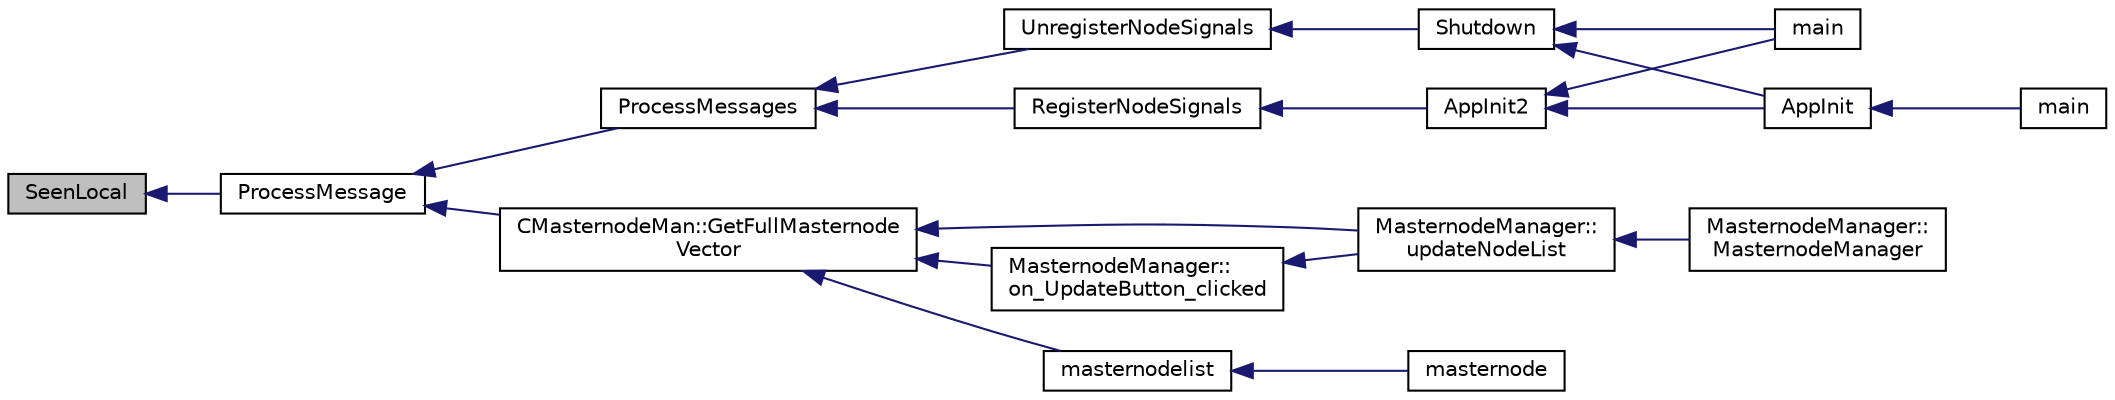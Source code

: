 digraph "SeenLocal"
{
  edge [fontname="Helvetica",fontsize="10",labelfontname="Helvetica",labelfontsize="10"];
  node [fontname="Helvetica",fontsize="10",shape=record];
  rankdir="LR";
  Node914 [label="SeenLocal",height=0.2,width=0.4,color="black", fillcolor="grey75", style="filled", fontcolor="black"];
  Node914 -> Node915 [dir="back",color="midnightblue",fontsize="10",style="solid",fontname="Helvetica"];
  Node915 [label="ProcessMessage",height=0.2,width=0.4,color="black", fillcolor="white", style="filled",URL="$df/d0a/main_8cpp.html#a8ba92b1a4bce3c835e887a9073d17d8e"];
  Node915 -> Node916 [dir="back",color="midnightblue",fontsize="10",style="solid",fontname="Helvetica"];
  Node916 [label="ProcessMessages",height=0.2,width=0.4,color="black", fillcolor="white", style="filled",URL="$d4/dbf/main_8h.html#a196f9318f02448b85b28d612698934fd"];
  Node916 -> Node917 [dir="back",color="midnightblue",fontsize="10",style="solid",fontname="Helvetica"];
  Node917 [label="RegisterNodeSignals",height=0.2,width=0.4,color="black", fillcolor="white", style="filled",URL="$d4/dbf/main_8h.html#ab02615ff65f91d69f8d786ec900baa8a",tooltip="Register with a network node to receive its signals. "];
  Node917 -> Node918 [dir="back",color="midnightblue",fontsize="10",style="solid",fontname="Helvetica"];
  Node918 [label="AppInit2",height=0.2,width=0.4,color="black", fillcolor="white", style="filled",URL="$d8/dc0/init_8h.html#a1a4c1bfbf6ba1db77e988b89b9cadfd3",tooltip="Initialize ion. "];
  Node918 -> Node919 [dir="back",color="midnightblue",fontsize="10",style="solid",fontname="Helvetica"];
  Node919 [label="AppInit",height=0.2,width=0.4,color="black", fillcolor="white", style="filled",URL="$d4/d35/iond_8cpp.html#ac59316b767e6984e1285f0531275286b"];
  Node919 -> Node920 [dir="back",color="midnightblue",fontsize="10",style="solid",fontname="Helvetica"];
  Node920 [label="main",height=0.2,width=0.4,color="black", fillcolor="white", style="filled",URL="$d4/d35/iond_8cpp.html#a0ddf1224851353fc92bfbff6f499fa97"];
  Node918 -> Node921 [dir="back",color="midnightblue",fontsize="10",style="solid",fontname="Helvetica"];
  Node921 [label="main",height=0.2,width=0.4,color="black", fillcolor="white", style="filled",URL="$d5/d2d/ion_8cpp.html#a0ddf1224851353fc92bfbff6f499fa97"];
  Node916 -> Node922 [dir="back",color="midnightblue",fontsize="10",style="solid",fontname="Helvetica"];
  Node922 [label="UnregisterNodeSignals",height=0.2,width=0.4,color="black", fillcolor="white", style="filled",URL="$d4/dbf/main_8h.html#a3ef0cc6e9d9d6435ee2a5569244d6ebd",tooltip="Unregister a network node. "];
  Node922 -> Node923 [dir="back",color="midnightblue",fontsize="10",style="solid",fontname="Helvetica"];
  Node923 [label="Shutdown",height=0.2,width=0.4,color="black", fillcolor="white", style="filled",URL="$d8/dc0/init_8h.html#ac5f038c2b480cf9ef5e19e3eba8dbaf9"];
  Node923 -> Node919 [dir="back",color="midnightblue",fontsize="10",style="solid",fontname="Helvetica"];
  Node923 -> Node921 [dir="back",color="midnightblue",fontsize="10",style="solid",fontname="Helvetica"];
  Node915 -> Node924 [dir="back",color="midnightblue",fontsize="10",style="solid",fontname="Helvetica"];
  Node924 [label="CMasternodeMan::GetFullMasternode\lVector",height=0.2,width=0.4,color="black", fillcolor="white", style="filled",URL="$dc/d6b/class_c_masternode_man.html#ab39e213a7601e1bef2eba1d5d63206f5"];
  Node924 -> Node925 [dir="back",color="midnightblue",fontsize="10",style="solid",fontname="Helvetica"];
  Node925 [label="MasternodeManager::\lupdateNodeList",height=0.2,width=0.4,color="black", fillcolor="white", style="filled",URL="$d9/d70/class_masternode_manager.html#a5485a8bd6ccf673027165cc1207dfae9"];
  Node925 -> Node926 [dir="back",color="midnightblue",fontsize="10",style="solid",fontname="Helvetica"];
  Node926 [label="MasternodeManager::\lMasternodeManager",height=0.2,width=0.4,color="black", fillcolor="white", style="filled",URL="$d9/d70/class_masternode_manager.html#ad18cb99065e056e6b791e2356de826bf"];
  Node924 -> Node927 [dir="back",color="midnightblue",fontsize="10",style="solid",fontname="Helvetica"];
  Node927 [label="MasternodeManager::\lon_UpdateButton_clicked",height=0.2,width=0.4,color="black", fillcolor="white", style="filled",URL="$d9/d70/class_masternode_manager.html#ae8d07b4d869e3eb09fe1be445eff0430"];
  Node927 -> Node925 [dir="back",color="midnightblue",fontsize="10",style="solid",fontname="Helvetica"];
  Node924 -> Node928 [dir="back",color="midnightblue",fontsize="10",style="solid",fontname="Helvetica"];
  Node928 [label="masternodelist",height=0.2,width=0.4,color="black", fillcolor="white", style="filled",URL="$d5/d6b/rpcstashedsend_8cpp.html#a3a7ed7e37f21eb2912afc6e776f7236c"];
  Node928 -> Node929 [dir="back",color="midnightblue",fontsize="10",style="solid",fontname="Helvetica"];
  Node929 [label="masternode",height=0.2,width=0.4,color="black", fillcolor="white", style="filled",URL="$d5/d6b/rpcstashedsend_8cpp.html#a30609e443aeb47c29ed0878d16b1b5e1"];
}
